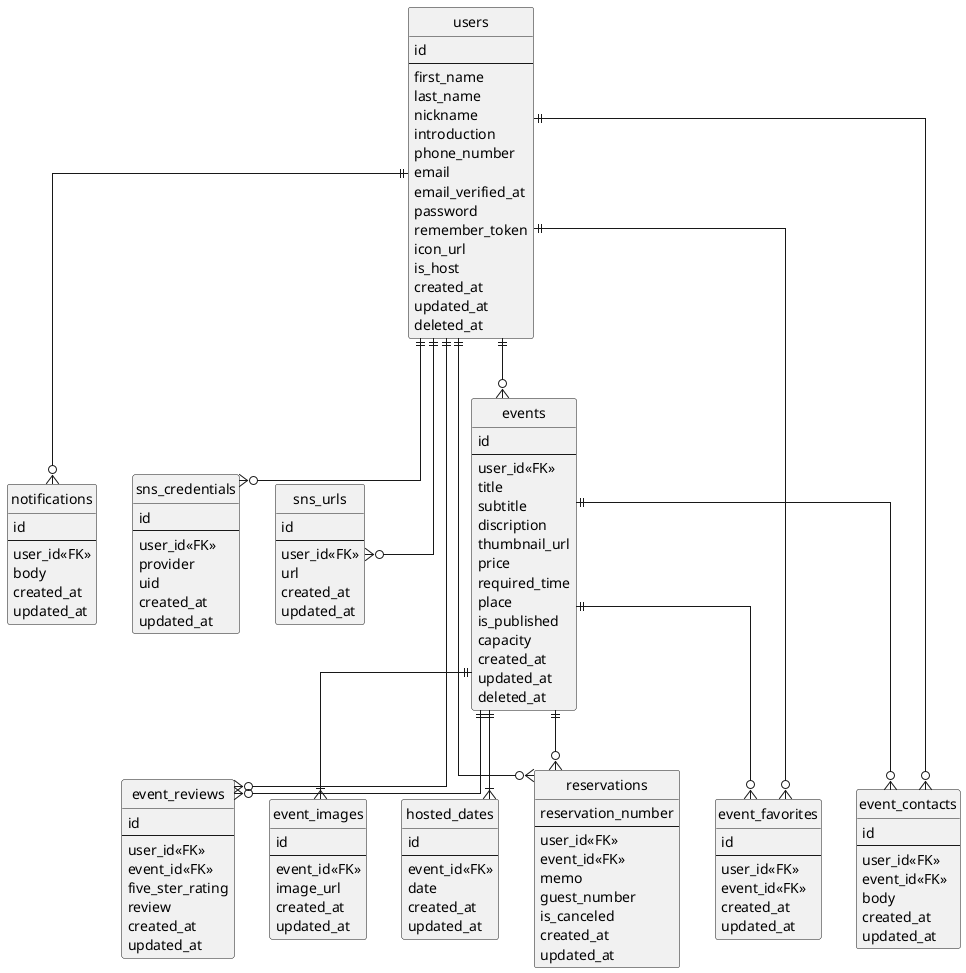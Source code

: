 @startuml yonde
hide circle

skinparam linetype ortho

entity "users" as users {
  id
  --
  first_name
  last_name
  nickname
  introduction
  phone_number
  email
  email_verified_at
  password
  remember_token
  icon_url
  is_host
  created_at
  updated_at
  deleted_at
}

entity "notifications" as notifications {
  id
  --
  user_id<<FK>>
  body
  created_at
  updated_at
}

entity "sns_credentials" as sns_credentials {
  id
  --
  user_id<<FK>>
  provider
  uid
  created_at
  updated_at
}

entity "sns_urls" as sns_urls {
  id
  --
  user_id<<FK>>
  url
  created_at
  updated_at
}

entity "events" as events {
  id
  --
  user_id<<FK>>
  title
  subtitle
  discription
  thumbnail_url
  price
  required_time
  place
  is_published
  capacity
  created_at
  updated_at
  deleted_at
}

entity "event_images" as event_images {
  id
  --
  event_id<<FK>>
  image_url
  created_at
  updated_at
}

entity "event_reviews" as event_reviews {
  id
  --
  user_id<<FK>>
  event_id<<FK>>
  five_ster_rating
  review
  created_at
  updated_at
}


entity "hosted_dates" as hosted_dates {
  id
  --
  event_id<<FK>>
  date
  created_at
  updated_at
}

entity "reservations" as reservations {
  reservation_number
  --
  user_id<<FK>>
  event_id<<FK>>
  memo
  guest_number
  is_canceled
  created_at
  updated_at
}

entity "event_favorites" as event_favorites {
  id
  --
  user_id<<FK>>
  event_id<<FK>>
  created_at
  updated_at
}

entity "event_contacts" as event_contacts {
  id
  --
  user_id<<FK>>
  event_id<<FK>>
  body
  created_at
  updated_at
}

' entity "password_resets" as password_resets {
'   --
'   email
'   token
'   created_at
' }

users ||--o{ events
users ||--o{ event_favorites
users ||--o{ reservations
users ||--o{ sns_urls
users ||--o{ event_reviews
users ||--o{ sns_credentials
users ||--o{ notifications
users ||--o{ event_contacts
events ||--o{ event_favorites
events ||--|{ event_images
events ||--|{ hosted_dates
events ||--o{ event_contacts
events ||--o{ reservations
events ||--o{ event_reviews

@enduml
